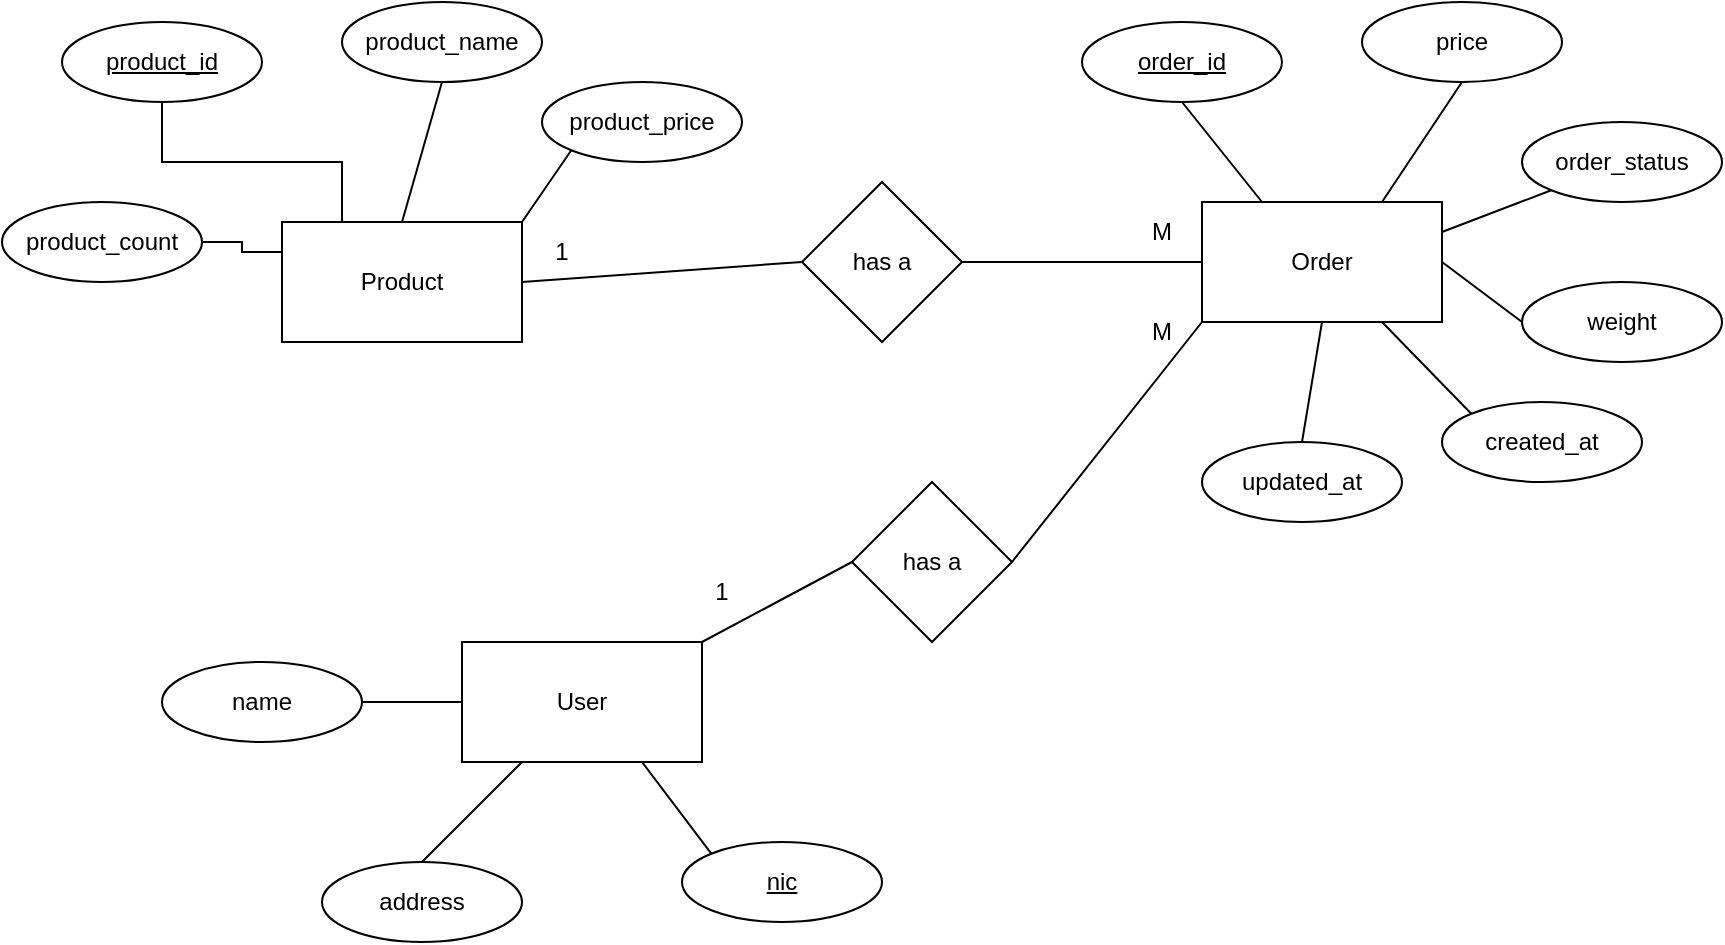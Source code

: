<mxfile version="21.6.8" type="device">
  <diagram id="R2lEEEUBdFMjLlhIrx00" name="Page-1">
    <mxGraphModel dx="1050" dy="669" grid="1" gridSize="10" guides="1" tooltips="1" connect="1" arrows="1" fold="1" page="1" pageScale="1" pageWidth="850" pageHeight="1100" math="0" shadow="0" extFonts="Permanent Marker^https://fonts.googleapis.com/css?family=Permanent+Marker">
      <root>
        <mxCell id="0" />
        <mxCell id="1" parent="0" />
        <mxCell id="hsVuAz50hNP9Ai5OEyWY-1" value="User" style="rounded=0;whiteSpace=wrap;html=1;" vertex="1" parent="1">
          <mxGeometry x="230" y="420" width="120" height="60" as="geometry" />
        </mxCell>
        <mxCell id="hsVuAz50hNP9Ai5OEyWY-8" style="edgeStyle=orthogonalEdgeStyle;rounded=0;orthogonalLoop=1;jettySize=auto;html=1;exitX=0.25;exitY=0;exitDx=0;exitDy=0;entryX=0.5;entryY=1;entryDx=0;entryDy=0;endArrow=none;endFill=0;" edge="1" parent="1" source="hsVuAz50hNP9Ai5OEyWY-2" target="hsVuAz50hNP9Ai5OEyWY-4">
          <mxGeometry relative="1" as="geometry" />
        </mxCell>
        <mxCell id="hsVuAz50hNP9Ai5OEyWY-2" value="Product" style="rounded=0;whiteSpace=wrap;html=1;" vertex="1" parent="1">
          <mxGeometry x="140" y="210" width="120" height="60" as="geometry" />
        </mxCell>
        <mxCell id="hsVuAz50hNP9Ai5OEyWY-3" value="Order" style="rounded=0;whiteSpace=wrap;html=1;" vertex="1" parent="1">
          <mxGeometry x="600" y="200" width="120" height="60" as="geometry" />
        </mxCell>
        <mxCell id="hsVuAz50hNP9Ai5OEyWY-4" value="&lt;u&gt;product_id&lt;/u&gt;" style="ellipse;whiteSpace=wrap;html=1;" vertex="1" parent="1">
          <mxGeometry x="30" y="110" width="100" height="40" as="geometry" />
        </mxCell>
        <mxCell id="hsVuAz50hNP9Ai5OEyWY-5" value="product_name" style="ellipse;whiteSpace=wrap;html=1;" vertex="1" parent="1">
          <mxGeometry x="170" y="100" width="100" height="40" as="geometry" />
        </mxCell>
        <mxCell id="hsVuAz50hNP9Ai5OEyWY-6" value="product_price" style="ellipse;whiteSpace=wrap;html=1;" vertex="1" parent="1">
          <mxGeometry x="270" y="140" width="100" height="40" as="geometry" />
        </mxCell>
        <mxCell id="hsVuAz50hNP9Ai5OEyWY-9" style="edgeStyle=orthogonalEdgeStyle;rounded=0;orthogonalLoop=1;jettySize=auto;html=1;entryX=0;entryY=0.25;entryDx=0;entryDy=0;endArrow=none;endFill=0;" edge="1" parent="1" source="hsVuAz50hNP9Ai5OEyWY-7" target="hsVuAz50hNP9Ai5OEyWY-2">
          <mxGeometry relative="1" as="geometry" />
        </mxCell>
        <mxCell id="hsVuAz50hNP9Ai5OEyWY-7" value="product_count" style="ellipse;whiteSpace=wrap;html=1;" vertex="1" parent="1">
          <mxGeometry y="200" width="100" height="40" as="geometry" />
        </mxCell>
        <mxCell id="hsVuAz50hNP9Ai5OEyWY-10" value="" style="endArrow=none;html=1;rounded=0;entryX=0.5;entryY=1;entryDx=0;entryDy=0;exitX=0.5;exitY=0;exitDx=0;exitDy=0;" edge="1" parent="1" source="hsVuAz50hNP9Ai5OEyWY-2" target="hsVuAz50hNP9Ai5OEyWY-5">
          <mxGeometry width="50" height="50" relative="1" as="geometry">
            <mxPoint x="380" y="390" as="sourcePoint" />
            <mxPoint x="430" y="340" as="targetPoint" />
          </mxGeometry>
        </mxCell>
        <mxCell id="hsVuAz50hNP9Ai5OEyWY-11" value="" style="endArrow=none;html=1;rounded=0;entryX=0;entryY=1;entryDx=0;entryDy=0;exitX=1;exitY=0;exitDx=0;exitDy=0;" edge="1" parent="1" source="hsVuAz50hNP9Ai5OEyWY-2" target="hsVuAz50hNP9Ai5OEyWY-6">
          <mxGeometry width="50" height="50" relative="1" as="geometry">
            <mxPoint x="210" y="220" as="sourcePoint" />
            <mxPoint x="270" y="130" as="targetPoint" />
          </mxGeometry>
        </mxCell>
        <mxCell id="hsVuAz50hNP9Ai5OEyWY-12" value="&lt;u&gt;order_id&lt;/u&gt;" style="ellipse;whiteSpace=wrap;html=1;" vertex="1" parent="1">
          <mxGeometry x="540" y="110" width="100" height="40" as="geometry" />
        </mxCell>
        <mxCell id="hsVuAz50hNP9Ai5OEyWY-13" value="price" style="ellipse;whiteSpace=wrap;html=1;" vertex="1" parent="1">
          <mxGeometry x="680" y="100" width="100" height="40" as="geometry" />
        </mxCell>
        <mxCell id="hsVuAz50hNP9Ai5OEyWY-14" value="order_status" style="ellipse;whiteSpace=wrap;html=1;" vertex="1" parent="1">
          <mxGeometry x="760" y="160" width="100" height="40" as="geometry" />
        </mxCell>
        <mxCell id="hsVuAz50hNP9Ai5OEyWY-15" value="weight" style="ellipse;whiteSpace=wrap;html=1;" vertex="1" parent="1">
          <mxGeometry x="760" y="240" width="100" height="40" as="geometry" />
        </mxCell>
        <mxCell id="hsVuAz50hNP9Ai5OEyWY-16" value="created_at" style="ellipse;whiteSpace=wrap;html=1;" vertex="1" parent="1">
          <mxGeometry x="720" y="300" width="100" height="40" as="geometry" />
        </mxCell>
        <mxCell id="hsVuAz50hNP9Ai5OEyWY-17" value="updated_at" style="ellipse;whiteSpace=wrap;html=1;" vertex="1" parent="1">
          <mxGeometry x="600" y="320" width="100" height="40" as="geometry" />
        </mxCell>
        <mxCell id="hsVuAz50hNP9Ai5OEyWY-18" value="" style="endArrow=none;html=1;rounded=0;entryX=0.5;entryY=1;entryDx=0;entryDy=0;exitX=0.25;exitY=0;exitDx=0;exitDy=0;" edge="1" parent="1" source="hsVuAz50hNP9Ai5OEyWY-3" target="hsVuAz50hNP9Ai5OEyWY-12">
          <mxGeometry width="50" height="50" relative="1" as="geometry">
            <mxPoint x="480" y="380" as="sourcePoint" />
            <mxPoint x="530" y="330" as="targetPoint" />
          </mxGeometry>
        </mxCell>
        <mxCell id="hsVuAz50hNP9Ai5OEyWY-19" value="" style="endArrow=none;html=1;rounded=0;entryX=0.5;entryY=1;entryDx=0;entryDy=0;exitX=0.75;exitY=0;exitDx=0;exitDy=0;" edge="1" parent="1" source="hsVuAz50hNP9Ai5OEyWY-3" target="hsVuAz50hNP9Ai5OEyWY-13">
          <mxGeometry width="50" height="50" relative="1" as="geometry">
            <mxPoint x="640" y="210" as="sourcePoint" />
            <mxPoint x="600" y="160" as="targetPoint" />
          </mxGeometry>
        </mxCell>
        <mxCell id="hsVuAz50hNP9Ai5OEyWY-20" value="" style="endArrow=none;html=1;rounded=0;entryX=0;entryY=1;entryDx=0;entryDy=0;exitX=1;exitY=0.25;exitDx=0;exitDy=0;" edge="1" parent="1" source="hsVuAz50hNP9Ai5OEyWY-3" target="hsVuAz50hNP9Ai5OEyWY-14">
          <mxGeometry width="50" height="50" relative="1" as="geometry">
            <mxPoint x="700" y="210" as="sourcePoint" />
            <mxPoint x="740" y="150" as="targetPoint" />
          </mxGeometry>
        </mxCell>
        <mxCell id="hsVuAz50hNP9Ai5OEyWY-21" value="" style="endArrow=none;html=1;rounded=0;entryX=0;entryY=0.5;entryDx=0;entryDy=0;exitX=1;exitY=0.5;exitDx=0;exitDy=0;" edge="1" parent="1" source="hsVuAz50hNP9Ai5OEyWY-3" target="hsVuAz50hNP9Ai5OEyWY-15">
          <mxGeometry width="50" height="50" relative="1" as="geometry">
            <mxPoint x="730" y="225" as="sourcePoint" />
            <mxPoint x="785" y="204" as="targetPoint" />
          </mxGeometry>
        </mxCell>
        <mxCell id="hsVuAz50hNP9Ai5OEyWY-22" value="" style="endArrow=none;html=1;rounded=0;entryX=0;entryY=0;entryDx=0;entryDy=0;exitX=0.75;exitY=1;exitDx=0;exitDy=0;" edge="1" parent="1" source="hsVuAz50hNP9Ai5OEyWY-3" target="hsVuAz50hNP9Ai5OEyWY-16">
          <mxGeometry width="50" height="50" relative="1" as="geometry">
            <mxPoint x="730" y="240" as="sourcePoint" />
            <mxPoint x="770" y="270" as="targetPoint" />
          </mxGeometry>
        </mxCell>
        <mxCell id="hsVuAz50hNP9Ai5OEyWY-23" value="" style="endArrow=none;html=1;rounded=0;entryX=0.5;entryY=0;entryDx=0;entryDy=0;exitX=0.5;exitY=1;exitDx=0;exitDy=0;" edge="1" parent="1" source="hsVuAz50hNP9Ai5OEyWY-3" target="hsVuAz50hNP9Ai5OEyWY-17">
          <mxGeometry width="50" height="50" relative="1" as="geometry">
            <mxPoint x="700" y="270" as="sourcePoint" />
            <mxPoint x="745" y="316" as="targetPoint" />
          </mxGeometry>
        </mxCell>
        <mxCell id="hsVuAz50hNP9Ai5OEyWY-24" value="has a" style="rhombus;whiteSpace=wrap;html=1;" vertex="1" parent="1">
          <mxGeometry x="400" y="190" width="80" height="80" as="geometry" />
        </mxCell>
        <mxCell id="hsVuAz50hNP9Ai5OEyWY-25" value="" style="endArrow=none;html=1;rounded=0;entryX=0;entryY=0.5;entryDx=0;entryDy=0;exitX=1;exitY=0.5;exitDx=0;exitDy=0;" edge="1" parent="1" source="hsVuAz50hNP9Ai5OEyWY-24" target="hsVuAz50hNP9Ai5OEyWY-3">
          <mxGeometry width="50" height="50" relative="1" as="geometry">
            <mxPoint x="400" y="370" as="sourcePoint" />
            <mxPoint x="450" y="320" as="targetPoint" />
          </mxGeometry>
        </mxCell>
        <mxCell id="hsVuAz50hNP9Ai5OEyWY-26" value="" style="endArrow=none;html=1;rounded=0;entryX=1;entryY=0.5;entryDx=0;entryDy=0;exitX=0;exitY=0.5;exitDx=0;exitDy=0;" edge="1" parent="1" source="hsVuAz50hNP9Ai5OEyWY-24" target="hsVuAz50hNP9Ai5OEyWY-2">
          <mxGeometry width="50" height="50" relative="1" as="geometry">
            <mxPoint x="480" y="260" as="sourcePoint" />
            <mxPoint x="610" y="240" as="targetPoint" />
          </mxGeometry>
        </mxCell>
        <mxCell id="hsVuAz50hNP9Ai5OEyWY-27" value="M" style="text;html=1;strokeColor=none;fillColor=none;align=center;verticalAlign=middle;whiteSpace=wrap;rounded=0;" vertex="1" parent="1">
          <mxGeometry x="550" y="200" width="60" height="30" as="geometry" />
        </mxCell>
        <mxCell id="hsVuAz50hNP9Ai5OEyWY-28" value="1" style="text;html=1;strokeColor=none;fillColor=none;align=center;verticalAlign=middle;whiteSpace=wrap;rounded=0;" vertex="1" parent="1">
          <mxGeometry x="250" y="210" width="60" height="30" as="geometry" />
        </mxCell>
        <mxCell id="hsVuAz50hNP9Ai5OEyWY-30" value="name" style="ellipse;whiteSpace=wrap;html=1;" vertex="1" parent="1">
          <mxGeometry x="80" y="430" width="100" height="40" as="geometry" />
        </mxCell>
        <mxCell id="hsVuAz50hNP9Ai5OEyWY-31" value="address" style="ellipse;whiteSpace=wrap;html=1;" vertex="1" parent="1">
          <mxGeometry x="160" y="530" width="100" height="40" as="geometry" />
        </mxCell>
        <mxCell id="hsVuAz50hNP9Ai5OEyWY-32" value="&lt;u&gt;nic&lt;/u&gt;" style="ellipse;whiteSpace=wrap;html=1;" vertex="1" parent="1">
          <mxGeometry x="340" y="520" width="100" height="40" as="geometry" />
        </mxCell>
        <mxCell id="hsVuAz50hNP9Ai5OEyWY-34" value="has a" style="rhombus;whiteSpace=wrap;html=1;" vertex="1" parent="1">
          <mxGeometry x="425" y="340" width="80" height="80" as="geometry" />
        </mxCell>
        <mxCell id="hsVuAz50hNP9Ai5OEyWY-35" value="" style="endArrow=none;html=1;rounded=0;entryX=0;entryY=1;entryDx=0;entryDy=0;exitX=1;exitY=0.5;exitDx=0;exitDy=0;" edge="1" parent="1" source="hsVuAz50hNP9Ai5OEyWY-34" target="hsVuAz50hNP9Ai5OEyWY-3">
          <mxGeometry width="50" height="50" relative="1" as="geometry">
            <mxPoint x="490" y="240" as="sourcePoint" />
            <mxPoint x="610" y="240" as="targetPoint" />
          </mxGeometry>
        </mxCell>
        <mxCell id="hsVuAz50hNP9Ai5OEyWY-36" value="" style="endArrow=none;html=1;rounded=0;entryX=1;entryY=0;entryDx=0;entryDy=0;exitX=0;exitY=0.5;exitDx=0;exitDy=0;" edge="1" parent="1" source="hsVuAz50hNP9Ai5OEyWY-34" target="hsVuAz50hNP9Ai5OEyWY-1">
          <mxGeometry width="50" height="50" relative="1" as="geometry">
            <mxPoint x="410" y="240" as="sourcePoint" />
            <mxPoint x="270" y="250" as="targetPoint" />
          </mxGeometry>
        </mxCell>
        <mxCell id="hsVuAz50hNP9Ai5OEyWY-37" value="" style="endArrow=none;html=1;rounded=0;entryX=1;entryY=0.5;entryDx=0;entryDy=0;exitX=0;exitY=0.5;exitDx=0;exitDy=0;" edge="1" parent="1" source="hsVuAz50hNP9Ai5OEyWY-1" target="hsVuAz50hNP9Ai5OEyWY-30">
          <mxGeometry width="50" height="50" relative="1" as="geometry">
            <mxPoint x="420" y="250" as="sourcePoint" />
            <mxPoint x="280" y="260" as="targetPoint" />
          </mxGeometry>
        </mxCell>
        <mxCell id="hsVuAz50hNP9Ai5OEyWY-38" value="" style="endArrow=none;html=1;rounded=0;entryX=0.5;entryY=0;entryDx=0;entryDy=0;exitX=0.25;exitY=1;exitDx=0;exitDy=0;" edge="1" parent="1" source="hsVuAz50hNP9Ai5OEyWY-1" target="hsVuAz50hNP9Ai5OEyWY-31">
          <mxGeometry width="50" height="50" relative="1" as="geometry">
            <mxPoint x="240" y="460" as="sourcePoint" />
            <mxPoint x="195" y="486" as="targetPoint" />
          </mxGeometry>
        </mxCell>
        <mxCell id="hsVuAz50hNP9Ai5OEyWY-39" value="" style="endArrow=none;html=1;rounded=0;entryX=0;entryY=0;entryDx=0;entryDy=0;exitX=0.75;exitY=1;exitDx=0;exitDy=0;" edge="1" parent="1" source="hsVuAz50hNP9Ai5OEyWY-1" target="hsVuAz50hNP9Ai5OEyWY-32">
          <mxGeometry width="50" height="50" relative="1" as="geometry">
            <mxPoint x="270" y="490" as="sourcePoint" />
            <mxPoint x="260" y="550" as="targetPoint" />
          </mxGeometry>
        </mxCell>
        <mxCell id="hsVuAz50hNP9Ai5OEyWY-40" value="M" style="text;html=1;strokeColor=none;fillColor=none;align=center;verticalAlign=middle;whiteSpace=wrap;rounded=0;" vertex="1" parent="1">
          <mxGeometry x="550" y="250" width="60" height="30" as="geometry" />
        </mxCell>
        <mxCell id="hsVuAz50hNP9Ai5OEyWY-41" value="1" style="text;html=1;strokeColor=none;fillColor=none;align=center;verticalAlign=middle;whiteSpace=wrap;rounded=0;" vertex="1" parent="1">
          <mxGeometry x="330" y="380" width="60" height="30" as="geometry" />
        </mxCell>
      </root>
    </mxGraphModel>
  </diagram>
</mxfile>
